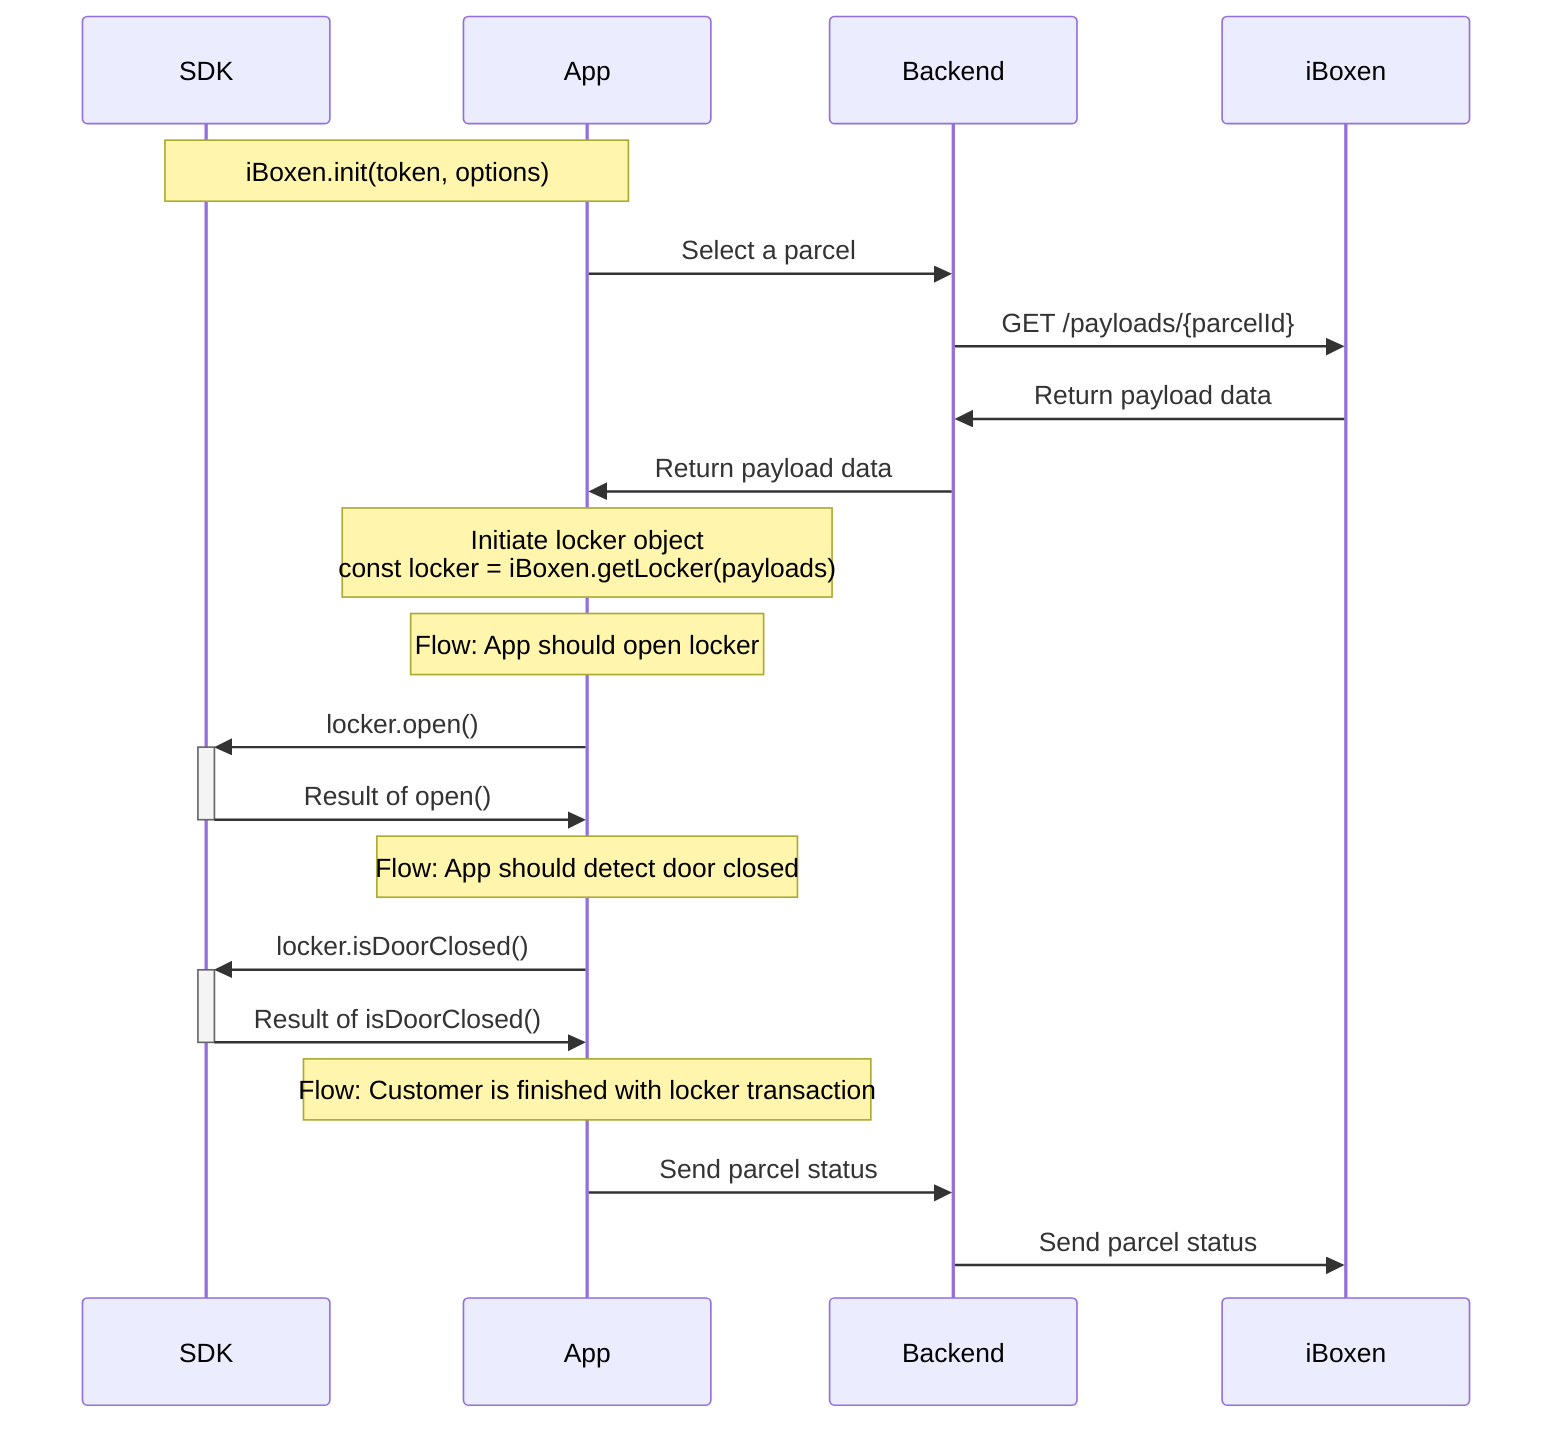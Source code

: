 sequenceDiagram
    note over SDK, App: iBoxen.init(token, options)

    App->>Backend: Select a parcel
    Backend->>iBoxen: GET /payloads/{parcelId}
    iBoxen->>Backend: Return payload data

    Backend->>App: Return payload data
    note over App: Initiate locker object<br>const locker = iBoxen.getLocker(payloads)
    
    note over App: Flow: App should open locker
    App->>+SDK: locker.open()
    SDK->>-App: Result of open()

    note over App: Flow: App should detect door closed

    App->>+SDK: locker.isDoorClosed()
    SDK->>-App: Result of isDoorClosed()

    note over App: Flow: Customer is finished with locker transaction
    App->>Backend: Send parcel status
    Backend->>iBoxen: Send parcel status